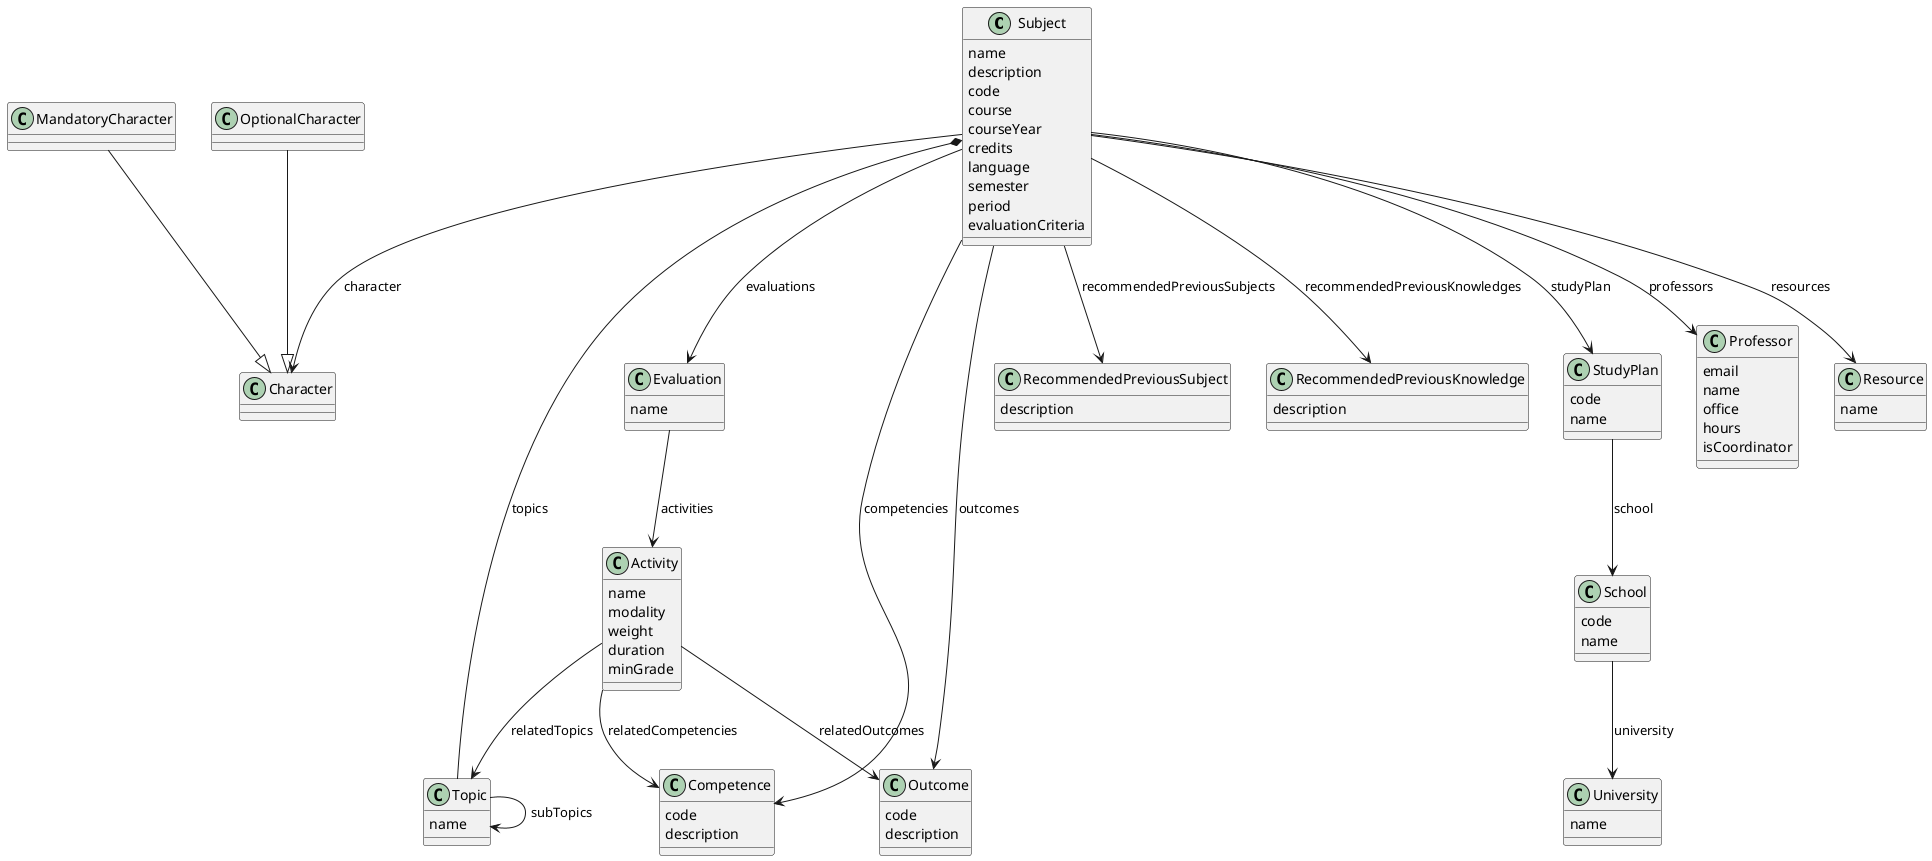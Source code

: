 @startuml

class Subject {
    name
    description
    code
    course
    courseYear
    credits
    language
    semester
    period
    evaluationCriteria
}

Subject --> Character : character
Subject --> StudyPlan : studyPlan
Subject --> Professor : professors
Subject --> Resource : resources
Subject --> Competence : competencies
Subject --> Outcome : outcomes
Subject --> RecommendedPreviousSubject : recommendedPreviousSubjects
Subject --> RecommendedPreviousKnowledge : recommendedPreviousKnowledges
Subject *-- Topic : topics
Subject --> Evaluation : evaluations

class Character {
}

class MandatoryCharacter {
}

MandatoryCharacter --|> Character

class OptionalCharacter {
}

OptionalCharacter --|> Character

class StudyPlan {
    code
    name
}

StudyPlan --> School : school

class School {
    code
    name
}

School --> University : university

class University {
    name
}

class Professor {
    email
    name
    office
    hours
    isCoordinator
}

class Competence {
    code
    description
}

class Outcome {
    code
    description
}

class Evaluation {
    name
}

Evaluation --> Activity : activities

class Activity {
    name
    modality
    weight
    duration
    minGrade
}

Activity --> Outcome : relatedOutcomes
Activity --> Competence : relatedCompetencies
Activity --> Topic : relatedTopics

class Topic {
    name
}

Topic --> Topic : subTopics

class Resource {
    name
}

class RecommendedPreviousSubject {
    description
}

class RecommendedPreviousKnowledge {
    description
}

@enduml